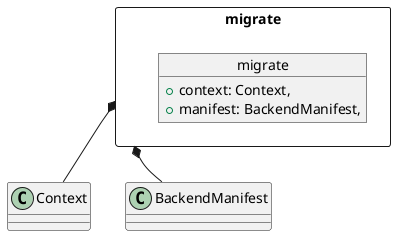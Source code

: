 @startuml
package migrate <<Rectangle>> {

    object migrate {
        +context: Context,
        +manifest: BackendManifest,
    }
}

migrate *-- Context
migrate *-- BackendManifest


@enduml
